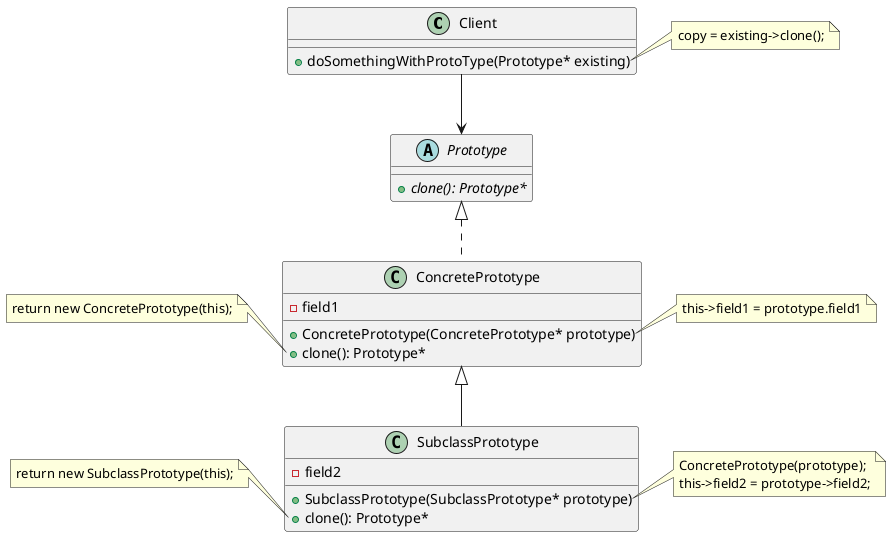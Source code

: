 @startuml BasicProtoType

class Client {
	+ doSomethingWithProtoType(Prototype* existing)
}

note right of Client::doSomethingWithProtoType
copy = existing->clone();
end note

abstract class Prototype {
	+ {abstract} clone(): Prototype*
}

Client --> Prototype

class ConcretePrototype {
	- field1
	+ ConcretePrototype(ConcretePrototype* prototype)
	+ clone(): Prototype*
}

note right of ConcretePrototype::ConcretePrototype
this->field1 = prototype.field1
end note

note left of ConcretePrototype::clone
return new ConcretePrototype(this);
end note

Prototype <|.. ConcretePrototype

class SubclassPrototype {
	- field2
	+ SubclassPrototype(SubclassPrototype* prototype)
	+ clone(): Prototype*
}

note right of SubclassPrototype::SubclassPrototype
ConcretePrototype(prototype);
this->field2 = prototype->field2;
end note

note left of SubclassPrototype::clone
return new SubclassPrototype(this);
end note

ConcretePrototype <|-- SubclassPrototype

@enduml